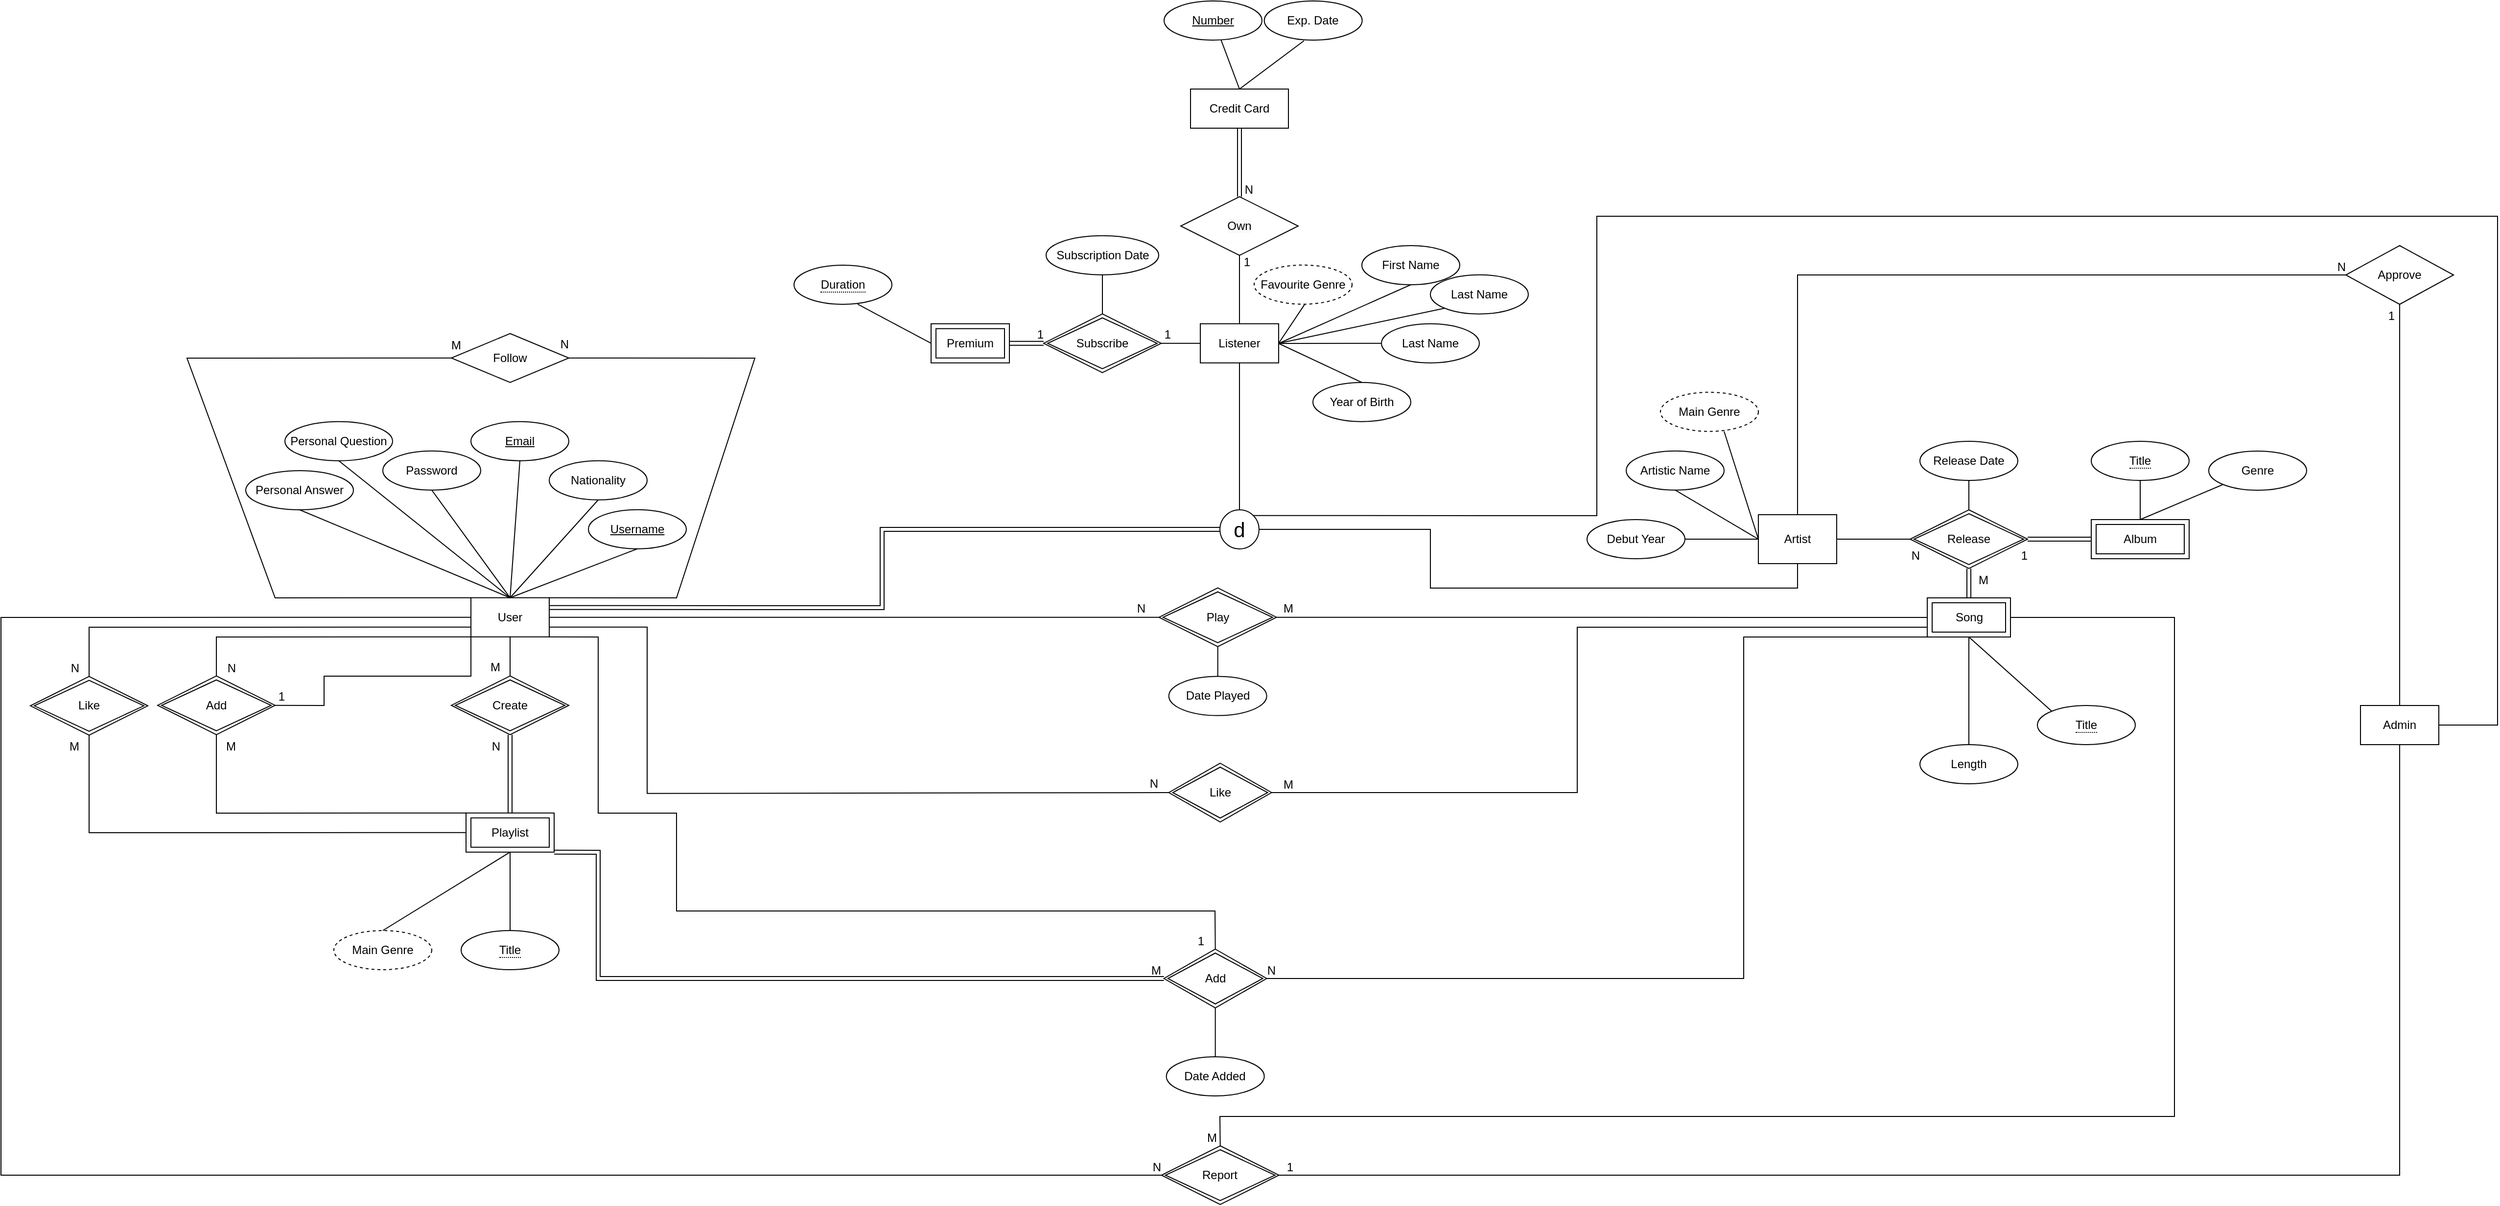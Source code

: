 <mxfile version="13.1.10" type="device"><diagram id="LkHL4_z2uf7m84WFiCol" name="Page-1"><mxGraphModel dx="3122" dy="1845" grid="1" gridSize="10" guides="1" tooltips="1" connect="1" arrows="1" fold="1" page="1" pageScale="1" pageWidth="850" pageHeight="1100" math="0" shadow="0"><root><mxCell id="0"/><mxCell id="1" parent="0"/><mxCell id="Dhpkr_VKIaWOPddgfKri-1" value="Artist" style="whiteSpace=wrap;html=1;align=center;" parent="1" vertex="1"><mxGeometry x="865" y="35" width="80" height="50" as="geometry"/></mxCell><mxCell id="Dhpkr_VKIaWOPddgfKri-4" value="User" style="whiteSpace=wrap;html=1;align=center;" parent="1" vertex="1"><mxGeometry x="-450" y="119.86" width="80" height="40" as="geometry"/></mxCell><mxCell id="Dhpkr_VKIaWOPddgfKri-8" value="Listener" style="whiteSpace=wrap;html=1;align=center;" parent="1" vertex="1"><mxGeometry x="295" y="-160.14" width="80" height="40" as="geometry"/></mxCell><mxCell id="Dhpkr_VKIaWOPddgfKri-17" value="" style="endArrow=none;html=1;rounded=0;entryX=1;entryY=0;entryDx=0;entryDy=0;exitX=1;exitY=0.5;exitDx=0;exitDy=0;" parent="1" source="Dhpkr_VKIaWOPddgfKri-28" target="Dhpkr_VKIaWOPddgfKri-4" edge="1"><mxGeometry relative="1" as="geometry"><mxPoint x="-90" y="-120.14" as="sourcePoint"/><mxPoint x="40" y="89.86" as="targetPoint"/><Array as="points"><mxPoint x="-160" y="-125"/><mxPoint x="-240" y="120"/></Array></mxGeometry></mxCell><mxCell id="Dhpkr_VKIaWOPddgfKri-28" value="Follow" style="shape=rhombus;perimeter=rhombusPerimeter;whiteSpace=wrap;html=1;align=center;" parent="1" vertex="1"><mxGeometry x="-470" y="-150.14" width="120" height="50" as="geometry"/></mxCell><mxCell id="Dhpkr_VKIaWOPddgfKri-30" value="" style="endArrow=none;html=1;rounded=0;entryX=0;entryY=0;entryDx=0;entryDy=0;exitX=0;exitY=0.5;exitDx=0;exitDy=0;" parent="1" source="Dhpkr_VKIaWOPddgfKri-28" target="Dhpkr_VKIaWOPddgfKri-4" edge="1"><mxGeometry relative="1" as="geometry"><mxPoint x="-400" y="-130.14" as="sourcePoint"/><mxPoint x="-110" y="199.86" as="targetPoint"/><Array as="points"><mxPoint x="-740" y="-125"/><mxPoint x="-650" y="120"/></Array></mxGeometry></mxCell><mxCell id="Dhpkr_VKIaWOPddgfKri-31" value="M" style="resizable=0;html=1;align=right;verticalAlign=bottom;" parent="Dhpkr_VKIaWOPddgfKri-30" connectable="0" vertex="1"><mxGeometry x="1" relative="1" as="geometry"><mxPoint x="-9.99" y="-249.86" as="offset"/></mxGeometry></mxCell><mxCell id="Dhpkr_VKIaWOPddgfKri-34" value="N" style="resizable=0;html=1;align=right;verticalAlign=bottom;" parent="1" connectable="0" vertex="1"><mxGeometry x="-340" y="-150.14" as="geometry"><mxPoint x="-10" y="20" as="offset"/></mxGeometry></mxCell><mxCell id="Dhpkr_VKIaWOPddgfKri-37" value="" style="endArrow=none;html=1;rounded=0;exitX=0.5;exitY=1;exitDx=0;exitDy=0;" parent="1" source="Dhpkr_VKIaWOPddgfKri-4" edge="1"><mxGeometry relative="1" as="geometry"><mxPoint x="-310" y="209.86" as="sourcePoint"/><mxPoint x="-410" y="199.86" as="targetPoint"/></mxGeometry></mxCell><mxCell id="Dhpkr_VKIaWOPddgfKri-38" value="M" style="resizable=0;html=1;align=right;verticalAlign=bottom;" parent="Dhpkr_VKIaWOPddgfKri-37" connectable="0" vertex="1"><mxGeometry x="1" relative="1" as="geometry"><mxPoint x="-10" as="offset"/></mxGeometry></mxCell><mxCell id="Dhpkr_VKIaWOPddgfKri-46" value="" style="endArrow=none;html=1;rounded=0;exitX=1;exitY=0.5;exitDx=0;exitDy=0;entryX=0;entryY=0.5;entryDx=0;entryDy=0;" parent="1" source="VE77u8f67lVY35NdnSD7-19" target="Dhpkr_VKIaWOPddgfKri-8" edge="1"><mxGeometry relative="1" as="geometry"><mxPoint x="255" y="-140.14" as="sourcePoint"/><mxPoint x="335" y="-260.14" as="targetPoint"/></mxGeometry></mxCell><mxCell id="Dhpkr_VKIaWOPddgfKri-47" value="1" style="resizable=0;html=1;align=right;verticalAlign=bottom;" parent="Dhpkr_VKIaWOPddgfKri-46" connectable="0" vertex="1"><mxGeometry x="1" relative="1" as="geometry"><mxPoint x="-30" as="offset"/></mxGeometry></mxCell><mxCell id="eTAXX9ihkqnR0IYxlFnS-7" value="Admin" style="whiteSpace=wrap;html=1;align=center;" parent="1" vertex="1"><mxGeometry x="1480" y="230" width="80" height="40" as="geometry"/></mxCell><mxCell id="eTAXX9ihkqnR0IYxlFnS-15" value="" style="endArrow=none;html=1;rounded=0;entryX=1;entryY=0.5;entryDx=0;entryDy=0;exitX=0;exitY=0.5;exitDx=0;exitDy=0;" parent="1" source="IHDR517WF6kIZPsvq5Zr-36" target="Dhpkr_VKIaWOPddgfKri-4" edge="1"><mxGeometry relative="1" as="geometry"><mxPoint x="252.83" y="139" as="sourcePoint"/><mxPoint x="270" y="209.86" as="targetPoint"/><Array as="points"><mxPoint x="-90" y="139.86"/></Array></mxGeometry></mxCell><mxCell id="eTAXX9ihkqnR0IYxlFnS-16" value="N" style="resizable=0;html=1;align=right;verticalAlign=bottom;" parent="eTAXX9ihkqnR0IYxlFnS-15" connectable="0" vertex="1"><mxGeometry x="1" relative="1" as="geometry"><mxPoint x="610.03" y="-0.86" as="offset"/></mxGeometry></mxCell><mxCell id="eTAXX9ihkqnR0IYxlFnS-36" value="Approve" style="shape=rhombus;perimeter=rhombusPerimeter;whiteSpace=wrap;html=1;align=center;" parent="1" vertex="1"><mxGeometry x="1465" y="-240" width="110" height="60" as="geometry"/></mxCell><mxCell id="eTAXX9ihkqnR0IYxlFnS-37" value="" style="endArrow=none;html=1;rounded=0;entryX=0.5;entryY=1;entryDx=0;entryDy=0;exitX=0.5;exitY=0;exitDx=0;exitDy=0;" parent="1" source="eTAXX9ihkqnR0IYxlFnS-7" edge="1"><mxGeometry relative="1" as="geometry"><mxPoint x="895" y="30" as="sourcePoint"/><mxPoint x="1520" y="-180" as="targetPoint"/></mxGeometry></mxCell><mxCell id="eTAXX9ihkqnR0IYxlFnS-38" value="1" style="resizable=0;html=1;align=right;verticalAlign=bottom;" parent="eTAXX9ihkqnR0IYxlFnS-37" connectable="0" vertex="1"><mxGeometry x="1" relative="1" as="geometry"><mxPoint x="-5" y="20" as="offset"/></mxGeometry></mxCell><mxCell id="eTAXX9ihkqnR0IYxlFnS-39" value="" style="endArrow=none;html=1;rounded=0;entryX=0;entryY=0.5;entryDx=0;entryDy=0;exitX=0.5;exitY=0;exitDx=0;exitDy=0;" parent="1" source="Dhpkr_VKIaWOPddgfKri-1" edge="1"><mxGeometry relative="1" as="geometry"><mxPoint x="1065" y="30" as="sourcePoint"/><mxPoint x="1465" y="-210" as="targetPoint"/><Array as="points"><mxPoint x="905" y="-210"/></Array></mxGeometry></mxCell><mxCell id="eTAXX9ihkqnR0IYxlFnS-40" value="N" style="resizable=0;html=1;align=right;verticalAlign=bottom;" parent="eTAXX9ihkqnR0IYxlFnS-39" connectable="0" vertex="1"><mxGeometry x="1" relative="1" as="geometry"/></mxCell><mxCell id="U2d1EWEQX_4iJ2a-6SAA-1" value="" style="endArrow=none;html=1;rounded=0;entryX=0;entryY=0.5;entryDx=0;entryDy=0;" parent="1" target="U2d1EWEQX_4iJ2a-6SAA-20" edge="1"><mxGeometry relative="1" as="geometry"><mxPoint x="-370" y="149.86" as="sourcePoint"/><mxPoint x="-50" y="319.86" as="targetPoint"/><Array as="points"><mxPoint x="-270" y="149.86"/><mxPoint x="-270" y="319.86"/></Array></mxGeometry></mxCell><mxCell id="U2d1EWEQX_4iJ2a-6SAA-2" value="N" style="resizable=0;html=1;align=right;verticalAlign=bottom;" parent="U2d1EWEQX_4iJ2a-6SAA-1" connectable="0" vertex="1"><mxGeometry x="1" relative="1" as="geometry"><mxPoint x="-10" as="offset"/></mxGeometry></mxCell><mxCell id="U2d1EWEQX_4iJ2a-6SAA-6" value="" style="endArrow=none;html=1;rounded=0;entryX=0.5;entryY=0;entryDx=0;entryDy=0;exitX=0;exitY=0.75;exitDx=0;exitDy=0;" parent="1" source="Dhpkr_VKIaWOPddgfKri-4" target="U2d1EWEQX_4iJ2a-6SAA-15" edge="1"><mxGeometry relative="1" as="geometry"><mxPoint x="-340" y="259.86" as="sourcePoint"/><mxPoint x="-570" y="199.86" as="targetPoint"/><Array as="points"><mxPoint x="-840" y="150"/></Array></mxGeometry></mxCell><mxCell id="U2d1EWEQX_4iJ2a-6SAA-7" value="N" style="resizable=0;html=1;align=right;verticalAlign=bottom;" parent="U2d1EWEQX_4iJ2a-6SAA-6" connectable="0" vertex="1"><mxGeometry x="1" relative="1" as="geometry"><mxPoint x="-10" as="offset"/></mxGeometry></mxCell><mxCell id="U2d1EWEQX_4iJ2a-6SAA-10" value="Playlist" style="shape=ext;margin=3;double=1;whiteSpace=wrap;html=1;align=center;" parent="1" vertex="1"><mxGeometry x="-455" y="339.86" width="90" height="40" as="geometry"/></mxCell><mxCell id="U2d1EWEQX_4iJ2a-6SAA-11" value="Album" style="shape=ext;margin=3;double=1;whiteSpace=wrap;html=1;align=center;" parent="1" vertex="1"><mxGeometry x="1205" y="40" width="100" height="40" as="geometry"/></mxCell><mxCell id="U2d1EWEQX_4iJ2a-6SAA-12" value="Add" style="shape=rhombus;double=1;perimeter=rhombusPerimeter;whiteSpace=wrap;html=1;align=center;" parent="1" vertex="1"><mxGeometry x="257.83" y="479" width="105" height="60" as="geometry"/></mxCell><mxCell id="U2d1EWEQX_4iJ2a-6SAA-14" value="Create" style="shape=rhombus;double=1;perimeter=rhombusPerimeter;whiteSpace=wrap;html=1;align=center;" parent="1" vertex="1"><mxGeometry x="-470" y="199.86" width="120" height="60" as="geometry"/></mxCell><mxCell id="U2d1EWEQX_4iJ2a-6SAA-15" value="Like" style="shape=rhombus;double=1;perimeter=rhombusPerimeter;whiteSpace=wrap;html=1;align=center;" parent="1" vertex="1"><mxGeometry x="-900" y="200.31" width="120" height="60" as="geometry"/></mxCell><mxCell id="U2d1EWEQX_4iJ2a-6SAA-16" value="Release" style="shape=rhombus;double=1;perimeter=rhombusPerimeter;whiteSpace=wrap;html=1;align=center;" parent="1" vertex="1"><mxGeometry x="1020" y="30" width="120" height="60" as="geometry"/></mxCell><mxCell id="U2d1EWEQX_4iJ2a-6SAA-17" value="Song" style="shape=ext;margin=3;double=1;whiteSpace=wrap;html=1;align=center;" parent="1" vertex="1"><mxGeometry x="1037.5" y="120" width="85" height="40" as="geometry"/></mxCell><mxCell id="U2d1EWEQX_4iJ2a-6SAA-20" value="Like" style="shape=rhombus;double=1;perimeter=rhombusPerimeter;whiteSpace=wrap;html=1;align=center;" parent="1" vertex="1"><mxGeometry x="262.83" y="289" width="105" height="60" as="geometry"/></mxCell><mxCell id="U2d1EWEQX_4iJ2a-6SAA-21" value="Genre" style="ellipse;whiteSpace=wrap;html=1;align=center;" parent="1" vertex="1"><mxGeometry x="1325" y="-30" width="100" height="40" as="geometry"/></mxCell><mxCell id="U2d1EWEQX_4iJ2a-6SAA-22" value="" style="endArrow=none;html=1;rounded=0;entryX=0;entryY=1;entryDx=0;entryDy=0;exitX=0.5;exitY=0;exitDx=0;exitDy=0;" parent="1" source="U2d1EWEQX_4iJ2a-6SAA-11" target="U2d1EWEQX_4iJ2a-6SAA-21" edge="1"><mxGeometry relative="1" as="geometry"><mxPoint x="995" y="-30" as="sourcePoint"/><mxPoint x="1155" y="-30" as="targetPoint"/></mxGeometry></mxCell><mxCell id="U2d1EWEQX_4iJ2a-6SAA-24" value="" style="endArrow=none;html=1;rounded=0;entryX=0.5;entryY=0;entryDx=0;entryDy=0;exitX=0.5;exitY=1;exitDx=0;exitDy=0;" parent="1" source="VE77u8f67lVY35NdnSD7-28" target="U2d1EWEQX_4iJ2a-6SAA-11" edge="1"><mxGeometry relative="1" as="geometry"><mxPoint x="1255" y="10" as="sourcePoint"/><mxPoint x="1155" y="-30" as="targetPoint"/></mxGeometry></mxCell><mxCell id="U2d1EWEQX_4iJ2a-6SAA-26" value="" style="endArrow=none;html=1;rounded=0;exitX=0.5;exitY=1;exitDx=0;exitDy=0;entryX=0.5;entryY=0;entryDx=0;entryDy=0;" parent="1" target="U2d1EWEQX_4iJ2a-6SAA-16" edge="1"><mxGeometry relative="1" as="geometry"><mxPoint x="1080" as="sourcePoint"/><mxPoint x="1125" y="20" as="targetPoint"/></mxGeometry></mxCell><mxCell id="U2d1EWEQX_4iJ2a-6SAA-28" value="Release Date" style="ellipse;whiteSpace=wrap;html=1;align=center;" parent="1" vertex="1"><mxGeometry x="1030" y="-40" width="100" height="40" as="geometry"/></mxCell><mxCell id="U2d1EWEQX_4iJ2a-6SAA-31" value="" style="endArrow=none;html=1;rounded=0;entryX=0;entryY=0;entryDx=0;entryDy=0;exitX=0.5;exitY=1;exitDx=0;exitDy=0;" parent="1" source="U2d1EWEQX_4iJ2a-6SAA-17" target="VE77u8f67lVY35NdnSD7-29" edge="1"><mxGeometry relative="1" as="geometry"><mxPoint x="825" y="120" as="sourcePoint"/><mxPoint x="1142.145" y="235.858" as="targetPoint"/></mxGeometry></mxCell><mxCell id="U2d1EWEQX_4iJ2a-6SAA-32" value="Length" style="ellipse;whiteSpace=wrap;html=1;align=center;" parent="1" vertex="1"><mxGeometry x="1030" y="270" width="100" height="40" as="geometry"/></mxCell><mxCell id="U2d1EWEQX_4iJ2a-6SAA-34" value="" style="endArrow=none;html=1;rounded=0;entryX=0.5;entryY=0;entryDx=0;entryDy=0;exitX=0.5;exitY=1;exitDx=0;exitDy=0;" parent="1" source="U2d1EWEQX_4iJ2a-6SAA-17" target="U2d1EWEQX_4iJ2a-6SAA-32" edge="1"><mxGeometry relative="1" as="geometry"><mxPoint x="825" y="120" as="sourcePoint"/><mxPoint x="985" y="120" as="targetPoint"/></mxGeometry></mxCell><mxCell id="U2d1EWEQX_4iJ2a-6SAA-40" value="" style="endArrow=none;html=1;rounded=0;entryX=0.5;entryY=0;entryDx=0;entryDy=0;exitX=0.5;exitY=1;exitDx=0;exitDy=0;" parent="1" source="U2d1EWEQX_4iJ2a-6SAA-10" target="VE77u8f67lVY35NdnSD7-30" edge="1"><mxGeometry relative="1" as="geometry"><mxPoint x="-190" y="389.86" as="sourcePoint"/><mxPoint x="-410" y="449.86" as="targetPoint"/></mxGeometry></mxCell><mxCell id="U2d1EWEQX_4iJ2a-6SAA-44" value="Date Added" style="ellipse;whiteSpace=wrap;html=1;align=center;" parent="1" vertex="1"><mxGeometry x="260.33" y="589" width="100" height="40" as="geometry"/></mxCell><mxCell id="U2d1EWEQX_4iJ2a-6SAA-45" value="" style="endArrow=none;html=1;rounded=0;entryX=0.5;entryY=0;entryDx=0;entryDy=0;exitX=0.5;exitY=1;exitDx=0;exitDy=0;" parent="1" source="U2d1EWEQX_4iJ2a-6SAA-12" target="U2d1EWEQX_4iJ2a-6SAA-44" edge="1"><mxGeometry relative="1" as="geometry"><mxPoint x="292.83" y="529" as="sourcePoint"/><mxPoint x="452.83" y="529" as="targetPoint"/></mxGeometry></mxCell><mxCell id="U2d1EWEQX_4iJ2a-6SAA-46" value="Date Played" style="ellipse;whiteSpace=wrap;html=1;align=center;" parent="1" vertex="1"><mxGeometry x="262.83" y="200.31" width="100" height="40" as="geometry"/></mxCell><mxCell id="U2d1EWEQX_4iJ2a-6SAA-48" value="" style="endArrow=none;html=1;rounded=0;entryX=0.5;entryY=1;entryDx=0;entryDy=0;exitX=0.5;exitY=0;exitDx=0;exitDy=0;" parent="1" source="U2d1EWEQX_4iJ2a-6SAA-46" target="IHDR517WF6kIZPsvq5Zr-36" edge="1"><mxGeometry relative="1" as="geometry"><mxPoint x="292.83" y="179" as="sourcePoint"/><mxPoint x="312.83" y="169" as="targetPoint"/></mxGeometry></mxCell><mxCell id="U2d1EWEQX_4iJ2a-6SAA-51" value="" style="endArrow=none;html=1;rounded=0;entryX=0.5;entryY=1;entryDx=0;entryDy=0;exitX=0;exitY=0.5;exitDx=0;exitDy=0;" parent="1" edge="1"><mxGeometry relative="1" as="geometry"><mxPoint x="20" y="-140.14" as="sourcePoint"/><mxPoint x="-55" y="-180.14" as="targetPoint"/></mxGeometry></mxCell><mxCell id="U2d1EWEQX_4iJ2a-6SAA-52" value="Subscription Date" style="ellipse;whiteSpace=wrap;html=1;align=center;" parent="1" vertex="1"><mxGeometry x="137.5" y="-250.14" width="115" height="40" as="geometry"/></mxCell><mxCell id="U2d1EWEQX_4iJ2a-6SAA-53" value="" style="endArrow=none;html=1;rounded=0;entryX=0.5;entryY=0;entryDx=0;entryDy=0;exitX=0.5;exitY=1;exitDx=0;exitDy=0;" parent="1" source="U2d1EWEQX_4iJ2a-6SAA-52" target="VE77u8f67lVY35NdnSD7-19" edge="1"><mxGeometry relative="1" as="geometry"><mxPoint x="100" y="-180.14" as="sourcePoint"/><mxPoint x="195" y="-170.14" as="targetPoint"/></mxGeometry></mxCell><mxCell id="U2d1EWEQX_4iJ2a-6SAA-56" value="Premium" style="shape=ext;margin=3;double=1;whiteSpace=wrap;html=1;align=center;" parent="1" vertex="1"><mxGeometry x="20" y="-160.14" width="80" height="40" as="geometry"/></mxCell><mxCell id="U2d1EWEQX_4iJ2a-6SAA-57" value="" style="shape=link;html=1;rounded=0;exitX=1;exitY=0.5;exitDx=0;exitDy=0;entryX=0;entryY=0.5;entryDx=0;entryDy=0;" parent="1" source="U2d1EWEQX_4iJ2a-6SAA-56" target="VE77u8f67lVY35NdnSD7-19" edge="1"><mxGeometry relative="1" as="geometry"><mxPoint x="100" y="-180.14" as="sourcePoint"/><mxPoint x="135" y="-140.14" as="targetPoint"/></mxGeometry></mxCell><mxCell id="U2d1EWEQX_4iJ2a-6SAA-58" value="1" style="resizable=0;html=1;align=right;verticalAlign=bottom;" parent="U2d1EWEQX_4iJ2a-6SAA-57" connectable="0" vertex="1"><mxGeometry x="1" relative="1" as="geometry"/></mxCell><mxCell id="U2d1EWEQX_4iJ2a-6SAA-68" value="&lt;u&gt;Username&lt;/u&gt;" style="ellipse;whiteSpace=wrap;html=1;align=center;" parent="1" vertex="1"><mxGeometry x="-330" y="29.86" width="100" height="40" as="geometry"/></mxCell><mxCell id="U2d1EWEQX_4iJ2a-6SAA-69" value="" style="endArrow=none;html=1;rounded=0;entryX=0.5;entryY=0;entryDx=0;entryDy=0;exitX=0.5;exitY=1;exitDx=0;exitDy=0;" parent="1" source="U2d1EWEQX_4iJ2a-6SAA-68" target="Dhpkr_VKIaWOPddgfKri-4" edge="1"><mxGeometry relative="1" as="geometry"><mxPoint x="-20" y="29.86" as="sourcePoint"/><mxPoint x="140" y="29.86" as="targetPoint"/></mxGeometry></mxCell><mxCell id="U2d1EWEQX_4iJ2a-6SAA-70" value="&lt;u&gt;Email&lt;/u&gt;" style="ellipse;whiteSpace=wrap;html=1;align=center;" parent="1" vertex="1"><mxGeometry x="-450" y="-60.14" width="100" height="40" as="geometry"/></mxCell><mxCell id="U2d1EWEQX_4iJ2a-6SAA-71" value="" style="endArrow=none;html=1;rounded=0;entryX=0.5;entryY=0;entryDx=0;entryDy=0;exitX=0.5;exitY=1;exitDx=0;exitDy=0;" parent="1" source="U2d1EWEQX_4iJ2a-6SAA-70" target="Dhpkr_VKIaWOPddgfKri-4" edge="1"><mxGeometry relative="1" as="geometry"><mxPoint x="-20" y="29.86" as="sourcePoint"/><mxPoint x="140" y="29.86" as="targetPoint"/></mxGeometry></mxCell><mxCell id="U2d1EWEQX_4iJ2a-6SAA-72" value="Password" style="ellipse;whiteSpace=wrap;html=1;align=center;" parent="1" vertex="1"><mxGeometry x="-540" y="-30.14" width="100" height="40" as="geometry"/></mxCell><mxCell id="U2d1EWEQX_4iJ2a-6SAA-73" value="" style="endArrow=none;html=1;rounded=0;entryX=0.5;entryY=0;entryDx=0;entryDy=0;exitX=0.5;exitY=1;exitDx=0;exitDy=0;" parent="1" source="U2d1EWEQX_4iJ2a-6SAA-72" target="Dhpkr_VKIaWOPddgfKri-4" edge="1"><mxGeometry relative="1" as="geometry"><mxPoint x="-20" y="29.86" as="sourcePoint"/><mxPoint x="140" y="29.86" as="targetPoint"/></mxGeometry></mxCell><mxCell id="U2d1EWEQX_4iJ2a-6SAA-74" value="First Name" style="ellipse;whiteSpace=wrap;html=1;align=center;" parent="1" vertex="1"><mxGeometry x="460" y="-240" width="100" height="40" as="geometry"/></mxCell><mxCell id="U2d1EWEQX_4iJ2a-6SAA-75" value="" style="endArrow=none;html=1;rounded=0;entryX=0.5;entryY=1;entryDx=0;entryDy=0;" parent="1" target="U2d1EWEQX_4iJ2a-6SAA-74" edge="1"><mxGeometry relative="1" as="geometry"><mxPoint x="375" y="-140" as="sourcePoint"/><mxPoint x="260" y="-210.14" as="targetPoint"/></mxGeometry></mxCell><mxCell id="U2d1EWEQX_4iJ2a-6SAA-76" value="Last Name" style="ellipse;whiteSpace=wrap;html=1;align=center;" parent="1" vertex="1"><mxGeometry x="480" y="-160.14" width="100" height="40" as="geometry"/></mxCell><mxCell id="SAbpBFafZHpVuG316GQf-1" value="Last Name" style="ellipse;whiteSpace=wrap;html=1;align=center;" parent="1" vertex="1"><mxGeometry x="530" y="-210.14" width="100" height="40" as="geometry"/></mxCell><mxCell id="U2d1EWEQX_4iJ2a-6SAA-80" value="Year of Birth" style="ellipse;whiteSpace=wrap;html=1;align=center;" parent="1" vertex="1"><mxGeometry x="410" y="-100.14" width="100" height="40" as="geometry"/></mxCell><mxCell id="U2d1EWEQX_4iJ2a-6SAA-81" value="" style="endArrow=none;html=1;rounded=0;entryX=0.5;entryY=0;entryDx=0;entryDy=0;" parent="1" target="U2d1EWEQX_4iJ2a-6SAA-80" edge="1"><mxGeometry relative="1" as="geometry"><mxPoint x="375" y="-140" as="sourcePoint"/><mxPoint x="260" y="-210.14" as="targetPoint"/></mxGeometry></mxCell><mxCell id="U2d1EWEQX_4iJ2a-6SAA-84" value="Nationality" style="ellipse;whiteSpace=wrap;html=1;align=center;" parent="1" vertex="1"><mxGeometry x="-370" y="-20.14" width="100" height="40" as="geometry"/></mxCell><mxCell id="U2d1EWEQX_4iJ2a-6SAA-85" value="" style="endArrow=none;html=1;rounded=0;entryX=0.5;entryY=0;entryDx=0;entryDy=0;exitX=0.5;exitY=1;exitDx=0;exitDy=0;" parent="1" source="U2d1EWEQX_4iJ2a-6SAA-84" target="Dhpkr_VKIaWOPddgfKri-4" edge="1"><mxGeometry relative="1" as="geometry"><mxPoint x="-320" y="-30.14" as="sourcePoint"/><mxPoint x="-160" y="-30.14" as="targetPoint"/></mxGeometry></mxCell><mxCell id="U2d1EWEQX_4iJ2a-6SAA-88" value="Artistic Name" style="ellipse;whiteSpace=wrap;html=1;align=center;" parent="1" vertex="1"><mxGeometry x="730" y="-30.14" width="100" height="40" as="geometry"/></mxCell><mxCell id="U2d1EWEQX_4iJ2a-6SAA-89" value="" style="endArrow=none;html=1;rounded=0;exitX=0.5;exitY=1;exitDx=0;exitDy=0;" parent="1" source="U2d1EWEQX_4iJ2a-6SAA-88" edge="1"><mxGeometry relative="1" as="geometry"><mxPoint x="775" y="-110" as="sourcePoint"/><mxPoint x="865" y="60" as="targetPoint"/></mxGeometry></mxCell><mxCell id="U2d1EWEQX_4iJ2a-6SAA-91" value="" style="endArrow=none;html=1;rounded=0;entryX=0;entryY=0.5;entryDx=0;entryDy=0;exitX=1;exitY=0.5;exitDx=0;exitDy=0;" parent="1" target="Dhpkr_VKIaWOPddgfKri-1" edge="1"><mxGeometry relative="1" as="geometry"><mxPoint x="790" y="60" as="sourcePoint"/><mxPoint x="935" y="-110" as="targetPoint"/></mxGeometry></mxCell><mxCell id="SAbpBFafZHpVuG316GQf-3" value="" style="endArrow=none;html=1;rounded=0;entryX=0;entryY=0.5;entryDx=0;entryDy=0;" parent="1" target="U2d1EWEQX_4iJ2a-6SAA-76" edge="1"><mxGeometry relative="1" as="geometry"><mxPoint x="375" y="-140" as="sourcePoint"/><mxPoint x="550" y="50" as="targetPoint"/></mxGeometry></mxCell><mxCell id="SAbpBFafZHpVuG316GQf-4" value="" style="endArrow=none;html=1;rounded=0;exitX=1;exitY=0.5;exitDx=0;exitDy=0;entryX=0;entryY=1;entryDx=0;entryDy=0;" parent="1" source="Dhpkr_VKIaWOPddgfKri-8" target="SAbpBFafZHpVuG316GQf-1" edge="1"><mxGeometry relative="1" as="geometry"><mxPoint x="480" y="200" as="sourcePoint"/><mxPoint x="640" y="200" as="targetPoint"/></mxGeometry></mxCell><mxCell id="IHDR517WF6kIZPsvq5Zr-4" value="Add" style="shape=rhombus;double=1;perimeter=rhombusPerimeter;whiteSpace=wrap;html=1;align=center;" parent="1" vertex="1"><mxGeometry x="-770" y="199.86" width="120" height="60" as="geometry"/></mxCell><mxCell id="IHDR517WF6kIZPsvq5Zr-9" value="" style="endArrow=none;html=1;rounded=0;entryX=0.5;entryY=0;entryDx=0;entryDy=0;exitX=0;exitY=1;exitDx=0;exitDy=0;" parent="1" source="Dhpkr_VKIaWOPddgfKri-4" target="IHDR517WF6kIZPsvq5Zr-4" edge="1"><mxGeometry relative="1" as="geometry"><mxPoint x="-690" y="140" as="sourcePoint"/><mxPoint x="-530" y="140" as="targetPoint"/><Array as="points"><mxPoint x="-710" y="160"/></Array></mxGeometry></mxCell><mxCell id="IHDR517WF6kIZPsvq5Zr-10" value="N" style="resizable=0;html=1;align=right;verticalAlign=bottom;" parent="IHDR517WF6kIZPsvq5Zr-9" connectable="0" vertex="1"><mxGeometry x="1" relative="1" as="geometry"><mxPoint x="20" y="0.31" as="offset"/></mxGeometry></mxCell><mxCell id="IHDR517WF6kIZPsvq5Zr-11" value="" style="endArrow=none;html=1;rounded=0;entryX=0.5;entryY=1;entryDx=0;entryDy=0;exitX=0;exitY=0;exitDx=0;exitDy=0;" parent="1" source="U2d1EWEQX_4iJ2a-6SAA-10" target="IHDR517WF6kIZPsvq5Zr-4" edge="1"><mxGeometry relative="1" as="geometry"><mxPoint x="-560" y="310" as="sourcePoint"/><mxPoint x="-530" y="250" as="targetPoint"/><Array as="points"><mxPoint x="-710" y="340"/></Array></mxGeometry></mxCell><mxCell id="IHDR517WF6kIZPsvq5Zr-12" value="M" style="resizable=0;html=1;align=right;verticalAlign=bottom;" parent="IHDR517WF6kIZPsvq5Zr-11" connectable="0" vertex="1"><mxGeometry x="1" relative="1" as="geometry"><mxPoint x="20" y="20.59" as="offset"/></mxGeometry></mxCell><mxCell id="IHDR517WF6kIZPsvq5Zr-13" value="Report" style="shape=rhombus;double=1;perimeter=rhombusPerimeter;whiteSpace=wrap;html=1;align=center;" parent="1" vertex="1"><mxGeometry x="255.33" y="680" width="120" height="60" as="geometry"/></mxCell><mxCell id="IHDR517WF6kIZPsvq5Zr-14" value="" style="endArrow=none;html=1;rounded=0;entryX=0;entryY=0.5;entryDx=0;entryDy=0;exitX=0;exitY=0.5;exitDx=0;exitDy=0;" parent="1" source="Dhpkr_VKIaWOPddgfKri-4" target="IHDR517WF6kIZPsvq5Zr-13" edge="1"><mxGeometry relative="1" as="geometry"><mxPoint x="-770" y="170" as="sourcePoint"/><mxPoint x="100" y="850" as="targetPoint"/><Array as="points"><mxPoint x="-930" y="140"/><mxPoint x="-930" y="710"/></Array></mxGeometry></mxCell><mxCell id="IHDR517WF6kIZPsvq5Zr-15" value="N" style="resizable=0;html=1;align=right;verticalAlign=bottom;" parent="IHDR517WF6kIZPsvq5Zr-14" connectable="0" vertex="1"><mxGeometry x="1" relative="1" as="geometry"/></mxCell><mxCell id="IHDR517WF6kIZPsvq5Zr-16" value="" style="endArrow=none;html=1;rounded=0;entryX=0.5;entryY=0;entryDx=0;entryDy=0;exitX=1;exitY=0.5;exitDx=0;exitDy=0;" parent="1" source="U2d1EWEQX_4iJ2a-6SAA-17" target="IHDR517WF6kIZPsvq5Zr-13" edge="1"><mxGeometry relative="1" as="geometry"><mxPoint x="1120" y="700" as="sourcePoint"/><mxPoint x="730" y="510" as="targetPoint"/><Array as="points"><mxPoint x="1290" y="140"/><mxPoint x="1290" y="650"/><mxPoint x="315" y="650"/></Array></mxGeometry></mxCell><mxCell id="IHDR517WF6kIZPsvq5Zr-17" value="M" style="resizable=0;html=1;align=right;verticalAlign=bottom;" parent="IHDR517WF6kIZPsvq5Zr-16" connectable="0" vertex="1"><mxGeometry x="1" relative="1" as="geometry"><mxPoint x="-2.5" y="0.22" as="offset"/></mxGeometry></mxCell><mxCell id="IHDR517WF6kIZPsvq5Zr-18" value="" style="endArrow=none;html=1;rounded=0;entryX=1;entryY=0.5;entryDx=0;entryDy=0;exitX=0.5;exitY=1;exitDx=0;exitDy=0;" parent="1" source="eTAXX9ihkqnR0IYxlFnS-7" target="IHDR517WF6kIZPsvq5Zr-13" edge="1"><mxGeometry relative="1" as="geometry"><mxPoint x="960" y="590" as="sourcePoint"/><mxPoint x="1100" y="600" as="targetPoint"/><Array as="points"><mxPoint x="1520" y="710"/></Array></mxGeometry></mxCell><mxCell id="IHDR517WF6kIZPsvq5Zr-19" value="1" style="resizable=0;html=1;align=right;verticalAlign=bottom;" parent="IHDR517WF6kIZPsvq5Zr-18" connectable="0" vertex="1"><mxGeometry x="1" relative="1" as="geometry"><mxPoint x="14.83" as="offset"/></mxGeometry></mxCell><mxCell id="IHDR517WF6kIZPsvq5Zr-22" value="&lt;font style=&quot;font-size: 21px&quot;&gt;d&lt;/font&gt;" style="ellipse;whiteSpace=wrap;html=1;align=center;" parent="1" vertex="1"><mxGeometry x="315.0" y="30" width="40" height="40" as="geometry"/></mxCell><mxCell id="IHDR517WF6kIZPsvq5Zr-28" value="" style="endArrow=none;html=1;rounded=0;exitX=1;exitY=0.5;exitDx=0;exitDy=0;entryX=0.5;entryY=1;entryDx=0;entryDy=0;" parent="1" source="IHDR517WF6kIZPsvq5Zr-22" target="Dhpkr_VKIaWOPddgfKri-1" edge="1"><mxGeometry relative="1" as="geometry"><mxPoint x="150" y="160" as="sourcePoint"/><mxPoint x="540" y="80" as="targetPoint"/><Array as="points"><mxPoint x="530" y="50"/><mxPoint x="530" y="110"/><mxPoint x="905" y="110"/></Array></mxGeometry></mxCell><mxCell id="IHDR517WF6kIZPsvq5Zr-32" value="" style="shape=link;html=1;rounded=0;exitX=1;exitY=0.25;exitDx=0;exitDy=0;entryX=0;entryY=0.5;entryDx=0;entryDy=0;" parent="1" source="Dhpkr_VKIaWOPddgfKri-4" target="IHDR517WF6kIZPsvq5Zr-22" edge="1"><mxGeometry relative="1" as="geometry"><mxPoint x="-190" y="160" as="sourcePoint"/><mxPoint x="-30" y="160" as="targetPoint"/><Array as="points"><mxPoint x="-30" y="130"/><mxPoint x="-30" y="50"/></Array></mxGeometry></mxCell><mxCell id="IHDR517WF6kIZPsvq5Zr-34" value="" style="endArrow=none;html=1;rounded=0;entryX=0.5;entryY=0;entryDx=0;entryDy=0;exitX=0.5;exitY=1;exitDx=0;exitDy=0;" parent="1" source="Dhpkr_VKIaWOPddgfKri-8" target="IHDR517WF6kIZPsvq5Zr-22" edge="1"><mxGeometry relative="1" as="geometry"><mxPoint x="300" y="-200" as="sourcePoint"/><mxPoint x="460" y="-200" as="targetPoint"/></mxGeometry></mxCell><mxCell id="IHDR517WF6kIZPsvq5Zr-36" value="Play" style="shape=rhombus;double=1;perimeter=rhombusPerimeter;whiteSpace=wrap;html=1;align=center;" parent="1" vertex="1"><mxGeometry x="252.83" y="109.86" width="120" height="60" as="geometry"/></mxCell><mxCell id="VE77u8f67lVY35NdnSD7-9" value="" style="shape=link;html=1;rounded=0;entryX=0.5;entryY=1;entryDx=0;entryDy=0;exitX=0.5;exitY=0;exitDx=0;exitDy=0;" parent="1" source="U2d1EWEQX_4iJ2a-6SAA-10" target="U2d1EWEQX_4iJ2a-6SAA-14" edge="1"><mxGeometry relative="1" as="geometry"><mxPoint x="-400" y="290" as="sourcePoint"/><mxPoint x="-240" y="290" as="targetPoint"/></mxGeometry></mxCell><mxCell id="VE77u8f67lVY35NdnSD7-10" value="N" style="resizable=0;html=1;align=right;verticalAlign=bottom;" parent="VE77u8f67lVY35NdnSD7-9" connectable="0" vertex="1"><mxGeometry x="1" relative="1" as="geometry"><mxPoint x="-10" y="20.14" as="offset"/></mxGeometry></mxCell><mxCell id="VE77u8f67lVY35NdnSD7-19" value="Subscribe" style="shape=rhombus;double=1;perimeter=rhombusPerimeter;whiteSpace=wrap;html=1;align=center;" parent="1" vertex="1"><mxGeometry x="135.0" y="-170.14" width="120" height="60" as="geometry"/></mxCell><mxCell id="VE77u8f67lVY35NdnSD7-22" value="" style="shape=link;html=1;rounded=0;entryX=0.5;entryY=1;entryDx=0;entryDy=0;exitX=0.5;exitY=0;exitDx=0;exitDy=0;" parent="1" source="U2d1EWEQX_4iJ2a-6SAA-17" target="U2d1EWEQX_4iJ2a-6SAA-16" edge="1"><mxGeometry relative="1" as="geometry"><mxPoint x="1080" y="60" as="sourcePoint"/><mxPoint x="1240" y="60" as="targetPoint"/></mxGeometry></mxCell><mxCell id="VE77u8f67lVY35NdnSD7-23" value="M" style="resizable=0;html=1;align=right;verticalAlign=bottom;" parent="VE77u8f67lVY35NdnSD7-22" connectable="0" vertex="1"><mxGeometry x="1" relative="1" as="geometry"><mxPoint x="20" y="20.2" as="offset"/></mxGeometry></mxCell><mxCell id="VE77u8f67lVY35NdnSD7-26" value="Debut Year" style="ellipse;whiteSpace=wrap;html=1;align=center;" parent="1" vertex="1"><mxGeometry x="690" y="40" width="100" height="40" as="geometry"/></mxCell><mxCell id="VE77u8f67lVY35NdnSD7-28" value="&lt;span style=&quot;border-bottom: 1px dotted&quot;&gt;Title&lt;/span&gt;" style="ellipse;whiteSpace=wrap;html=1;align=center;" parent="1" vertex="1"><mxGeometry x="1205" y="-40" width="100" height="40" as="geometry"/></mxCell><mxCell id="VE77u8f67lVY35NdnSD7-29" value="&lt;span style=&quot;border-bottom: 1px dotted&quot;&gt;Title&lt;/span&gt;" style="ellipse;whiteSpace=wrap;html=1;align=center;" parent="1" vertex="1"><mxGeometry x="1150" y="230" width="100" height="40" as="geometry"/></mxCell><mxCell id="VE77u8f67lVY35NdnSD7-30" value="&lt;span style=&quot;border-bottom: 1px dotted&quot;&gt;Title&lt;/span&gt;" style="ellipse;whiteSpace=wrap;html=1;align=center;" parent="1" vertex="1"><mxGeometry x="-460" y="460" width="100" height="40" as="geometry"/></mxCell><mxCell id="VE77u8f67lVY35NdnSD7-31" value="" style="endArrow=none;html=1;rounded=0;exitX=1;exitY=0;exitDx=0;exitDy=0;entryX=1;entryY=0.5;entryDx=0;entryDy=0;" parent="1" source="IHDR517WF6kIZPsvq5Zr-22" target="eTAXX9ihkqnR0IYxlFnS-7" edge="1"><mxGeometry relative="1" as="geometry"><mxPoint x="680" y="60" as="sourcePoint"/><mxPoint x="600" y="36" as="targetPoint"/><Array as="points"><mxPoint x="700" y="36"/><mxPoint x="700" y="-270"/><mxPoint x="1620" y="-270"/><mxPoint x="1620" y="250"/></Array></mxGeometry></mxCell><mxCell id="D-_12yp77MEjFEQ9Bk5J-2" value="Personal Question" style="ellipse;whiteSpace=wrap;html=1;align=center;" parent="1" vertex="1"><mxGeometry x="-640" y="-60.14" width="110" height="40" as="geometry"/></mxCell><mxCell id="D-_12yp77MEjFEQ9Bk5J-3" value="" style="endArrow=none;html=1;rounded=0;entryX=0.5;entryY=0;entryDx=0;entryDy=0;exitX=0.5;exitY=1;exitDx=0;exitDy=0;" parent="1" source="D-_12yp77MEjFEQ9Bk5J-2" target="Dhpkr_VKIaWOPddgfKri-4" edge="1"><mxGeometry relative="1" as="geometry"><mxPoint x="-460" y="-40" as="sourcePoint"/><mxPoint x="-300" y="-40" as="targetPoint"/></mxGeometry></mxCell><mxCell id="D-_12yp77MEjFEQ9Bk5J-4" value="Personal Answer" style="ellipse;whiteSpace=wrap;html=1;align=center;" parent="1" vertex="1"><mxGeometry x="-680" y="-10" width="110" height="40" as="geometry"/></mxCell><mxCell id="D-_12yp77MEjFEQ9Bk5J-5" value="" style="endArrow=none;html=1;rounded=0;entryX=0.5;entryY=0;entryDx=0;entryDy=0;exitX=0.5;exitY=1;exitDx=0;exitDy=0;" parent="1" source="D-_12yp77MEjFEQ9Bk5J-4" target="Dhpkr_VKIaWOPddgfKri-4" edge="1"><mxGeometry relative="1" as="geometry"><mxPoint x="-460" y="-40" as="sourcePoint"/><mxPoint x="-300" y="-40" as="targetPoint"/></mxGeometry></mxCell><mxCell id="D-_12yp77MEjFEQ9Bk5J-6" value="&lt;span style=&quot;border-bottom: 1px dotted&quot;&gt;Duration&lt;/span&gt;" style="ellipse;whiteSpace=wrap;html=1;align=center;" parent="1" vertex="1"><mxGeometry x="-120" y="-220" width="100" height="40" as="geometry"/></mxCell><mxCell id="MGNJRG2Eg1W5TwYEs7Z5-1" value="" style="endArrow=none;html=1;rounded=0;entryX=1;entryY=0.5;entryDx=0;entryDy=0;exitX=0;exitY=1;exitDx=0;exitDy=0;" parent="1" source="Dhpkr_VKIaWOPddgfKri-4" target="IHDR517WF6kIZPsvq5Zr-4" edge="1"><mxGeometry relative="1" as="geometry"><mxPoint x="-530" y="280" as="sourcePoint"/><mxPoint x="-370" y="280" as="targetPoint"/><Array as="points"><mxPoint x="-450" y="200"/><mxPoint x="-600" y="200"/><mxPoint x="-600" y="230"/></Array></mxGeometry></mxCell><mxCell id="MGNJRG2Eg1W5TwYEs7Z5-2" value="1" style="resizable=0;html=1;align=right;verticalAlign=bottom;" parent="MGNJRG2Eg1W5TwYEs7Z5-1" connectable="0" vertex="1"><mxGeometry x="1" relative="1" as="geometry"><mxPoint x="9.86" as="offset"/></mxGeometry></mxCell><mxCell id="MGNJRG2Eg1W5TwYEs7Z5-3" value="" style="endArrow=none;html=1;rounded=0;entryX=0.5;entryY=1;entryDx=0;entryDy=0;exitX=0;exitY=0.5;exitDx=0;exitDy=0;" parent="1" source="U2d1EWEQX_4iJ2a-6SAA-10" target="U2d1EWEQX_4iJ2a-6SAA-15" edge="1"><mxGeometry relative="1" as="geometry"><mxPoint x="-530" y="280" as="sourcePoint"/><mxPoint x="-370" y="280" as="targetPoint"/><Array as="points"><mxPoint x="-840" y="360"/></Array></mxGeometry></mxCell><mxCell id="MGNJRG2Eg1W5TwYEs7Z5-4" value="M" style="resizable=0;html=1;align=right;verticalAlign=bottom;" parent="MGNJRG2Eg1W5TwYEs7Z5-3" connectable="0" vertex="1"><mxGeometry x="1" relative="1" as="geometry"><mxPoint x="-10" y="20" as="offset"/></mxGeometry></mxCell><mxCell id="MGNJRG2Eg1W5TwYEs7Z5-5" value="" style="endArrow=none;html=1;rounded=0;entryX=1;entryY=0.5;entryDx=0;entryDy=0;exitX=0;exitY=0.5;exitDx=0;exitDy=0;" parent="1" source="U2d1EWEQX_4iJ2a-6SAA-17" target="IHDR517WF6kIZPsvq5Zr-36" edge="1"><mxGeometry relative="1" as="geometry"><mxPoint x="580" y="220" as="sourcePoint"/><mxPoint x="740" y="220" as="targetPoint"/></mxGeometry></mxCell><mxCell id="MGNJRG2Eg1W5TwYEs7Z5-6" value="M" style="resizable=0;html=1;align=right;verticalAlign=bottom;" parent="MGNJRG2Eg1W5TwYEs7Z5-5" connectable="0" vertex="1"><mxGeometry x="1" relative="1" as="geometry"><mxPoint x="17.21" as="offset"/></mxGeometry></mxCell><mxCell id="MGNJRG2Eg1W5TwYEs7Z5-9" value="" style="endArrow=none;html=1;rounded=0;entryX=1;entryY=0.5;entryDx=0;entryDy=0;exitX=0;exitY=0.75;exitDx=0;exitDy=0;" parent="1" source="U2d1EWEQX_4iJ2a-6SAA-17" target="U2d1EWEQX_4iJ2a-6SAA-20" edge="1"><mxGeometry relative="1" as="geometry"><mxPoint x="620" y="220" as="sourcePoint"/><mxPoint x="780" y="220" as="targetPoint"/><Array as="points"><mxPoint x="680" y="150"/><mxPoint x="680" y="319"/></Array></mxGeometry></mxCell><mxCell id="MGNJRG2Eg1W5TwYEs7Z5-10" value="M" style="resizable=0;html=1;align=right;verticalAlign=bottom;" parent="MGNJRG2Eg1W5TwYEs7Z5-9" connectable="0" vertex="1"><mxGeometry x="1" relative="1" as="geometry"><mxPoint x="22.32" as="offset"/></mxGeometry></mxCell><mxCell id="MGNJRG2Eg1W5TwYEs7Z5-15" value="" style="shape=link;html=1;rounded=0;entryX=0;entryY=0.5;entryDx=0;entryDy=0;exitX=1;exitY=1;exitDx=0;exitDy=0;" parent="1" source="U2d1EWEQX_4iJ2a-6SAA-10" target="U2d1EWEQX_4iJ2a-6SAA-12" edge="1"><mxGeometry relative="1" as="geometry"><mxPoint x="100" y="460" as="sourcePoint"/><mxPoint x="260" y="460" as="targetPoint"/><Array as="points"><mxPoint x="-320" y="380"/><mxPoint x="-320" y="509"/></Array></mxGeometry></mxCell><mxCell id="MGNJRG2Eg1W5TwYEs7Z5-16" value="M" style="resizable=0;html=1;align=right;verticalAlign=bottom;" parent="MGNJRG2Eg1W5TwYEs7Z5-15" connectable="0" vertex="1"><mxGeometry x="1" relative="1" as="geometry"><mxPoint x="-2.76" as="offset"/></mxGeometry></mxCell><mxCell id="MGNJRG2Eg1W5TwYEs7Z5-19" value="" style="endArrow=none;html=1;rounded=0;entryX=1;entryY=0.5;entryDx=0;entryDy=0;exitX=0;exitY=1;exitDx=0;exitDy=0;" parent="1" source="U2d1EWEQX_4iJ2a-6SAA-17" target="U2d1EWEQX_4iJ2a-6SAA-12" edge="1"><mxGeometry relative="1" as="geometry"><mxPoint x="580" y="340" as="sourcePoint"/><mxPoint x="740" y="340" as="targetPoint"/><Array as="points"><mxPoint x="850" y="160"/><mxPoint x="850" y="509"/></Array></mxGeometry></mxCell><mxCell id="MGNJRG2Eg1W5TwYEs7Z5-20" value="N" style="resizable=0;html=1;align=right;verticalAlign=bottom;" parent="MGNJRG2Eg1W5TwYEs7Z5-19" connectable="0" vertex="1"><mxGeometry x="1" relative="1" as="geometry"><mxPoint x="9.86" as="offset"/></mxGeometry></mxCell><mxCell id="gcJMY-UfRd-GD_jGvrFQ-1" value="" style="shape=link;html=1;rounded=0;entryX=1;entryY=0.5;entryDx=0;entryDy=0;exitX=0;exitY=0.5;exitDx=0;exitDy=0;" parent="1" source="U2d1EWEQX_4iJ2a-6SAA-11" target="U2d1EWEQX_4iJ2a-6SAA-16" edge="1"><mxGeometry relative="1" as="geometry"><mxPoint x="1110" y="120" as="sourcePoint"/><mxPoint x="1270" y="120" as="targetPoint"/></mxGeometry></mxCell><mxCell id="gcJMY-UfRd-GD_jGvrFQ-2" value="1" style="resizable=0;html=1;align=right;verticalAlign=bottom;" parent="gcJMY-UfRd-GD_jGvrFQ-1" connectable="0" vertex="1"><mxGeometry x="1" relative="1" as="geometry"><mxPoint y="25" as="offset"/></mxGeometry></mxCell><mxCell id="gcJMY-UfRd-GD_jGvrFQ-3" value="" style="endArrow=none;html=1;rounded=0;entryX=0;entryY=0.5;entryDx=0;entryDy=0;exitX=1;exitY=0.5;exitDx=0;exitDy=0;" parent="1" source="Dhpkr_VKIaWOPddgfKri-1" target="U2d1EWEQX_4iJ2a-6SAA-16" edge="1"><mxGeometry relative="1" as="geometry"><mxPoint x="1110" y="120" as="sourcePoint"/><mxPoint x="1270" y="120" as="targetPoint"/></mxGeometry></mxCell><mxCell id="gcJMY-UfRd-GD_jGvrFQ-4" value="N" style="resizable=0;html=1;align=right;verticalAlign=bottom;" parent="gcJMY-UfRd-GD_jGvrFQ-3" connectable="0" vertex="1"><mxGeometry x="1" relative="1" as="geometry"><mxPoint x="10" y="25" as="offset"/></mxGeometry></mxCell><mxCell id="gcJMY-UfRd-GD_jGvrFQ-5" value="" style="endArrow=none;html=1;rounded=0;exitX=1;exitY=1;exitDx=0;exitDy=0;entryX=0.5;entryY=0;entryDx=0;entryDy=0;" parent="1" source="Dhpkr_VKIaWOPddgfKri-4" target="U2d1EWEQX_4iJ2a-6SAA-12" edge="1"><mxGeometry relative="1" as="geometry"><mxPoint x="-80" y="340" as="sourcePoint"/><mxPoint x="80" y="340" as="targetPoint"/><Array as="points"><mxPoint x="-320" y="160"/><mxPoint x="-320" y="340"/><mxPoint x="-240" y="340"/><mxPoint x="-240" y="440"/><mxPoint x="310" y="440"/></Array></mxGeometry></mxCell><mxCell id="gcJMY-UfRd-GD_jGvrFQ-6" value="1" style="resizable=0;html=1;align=right;verticalAlign=bottom;" parent="gcJMY-UfRd-GD_jGvrFQ-5" connectable="0" vertex="1"><mxGeometry x="1" relative="1" as="geometry"><mxPoint x="-10.33" y="1" as="offset"/></mxGeometry></mxCell><mxCell id="dmeFvOujeMonNWPVI05p-3" value="Main Genre" style="ellipse;whiteSpace=wrap;html=1;align=center;dashed=1;" parent="1" vertex="1"><mxGeometry x="-590" y="460" width="100" height="40" as="geometry"/></mxCell><mxCell id="dmeFvOujeMonNWPVI05p-4" value="" style="endArrow=none;html=1;rounded=0;exitX=0.5;exitY=0;exitDx=0;exitDy=0;entryX=0.5;entryY=1;entryDx=0;entryDy=0;" parent="1" source="dmeFvOujeMonNWPVI05p-3" target="U2d1EWEQX_4iJ2a-6SAA-10" edge="1"><mxGeometry relative="1" as="geometry"><mxPoint x="-600" y="540" as="sourcePoint"/><mxPoint x="-440" y="540" as="targetPoint"/></mxGeometry></mxCell><mxCell id="dmeFvOujeMonNWPVI05p-7" value="" style="endArrow=none;html=1;rounded=0;exitX=1;exitY=0.5;exitDx=0;exitDy=0;entryX=0.345;entryY=0.977;entryDx=0;entryDy=0;entryPerimeter=0;" parent="1" source="Dhpkr_VKIaWOPddgfKri-8" edge="1"><mxGeometry relative="1" as="geometry"><mxPoint x="920" y="120" as="sourcePoint"/><mxPoint x="402.33" y="-181.06" as="targetPoint"/></mxGeometry></mxCell><mxCell id="dmeFvOujeMonNWPVI05p-8" value="" style="endArrow=none;html=1;rounded=0;entryX=0.5;entryY=1;entryDx=0;entryDy=0;exitX=0;exitY=0.5;exitDx=0;exitDy=0;" parent="1" source="Dhpkr_VKIaWOPddgfKri-1" edge="1"><mxGeometry relative="1" as="geometry"><mxPoint x="860" y="60" as="sourcePoint"/><mxPoint x="830" y="-50.14" as="targetPoint"/></mxGeometry></mxCell><mxCell id="dmeFvOujeMonNWPVI05p-9" value="Main Genre" style="ellipse;whiteSpace=wrap;html=1;align=center;dashed=1;" parent="1" vertex="1"><mxGeometry x="765" y="-90.14" width="100" height="40" as="geometry"/></mxCell><mxCell id="dmeFvOujeMonNWPVI05p-10" value="Favourite Genre" style="ellipse;whiteSpace=wrap;html=1;align=center;dashed=1;" parent="1" vertex="1"><mxGeometry x="350" y="-220.14" width="100" height="40" as="geometry"/></mxCell><mxCell id="dmeFvOujeMonNWPVI05p-12" value="" style="endArrow=none;html=1;rounded=0;entryX=0.5;entryY=0;entryDx=0;entryDy=0;exitX=0.5;exitY=1;exitDx=0;exitDy=0;" parent="1" target="Dhpkr_VKIaWOPddgfKri-8" edge="1"><mxGeometry relative="1" as="geometry"><mxPoint x="335" y="-230" as="sourcePoint"/><mxPoint x="80" y="-180" as="targetPoint"/></mxGeometry></mxCell><mxCell id="dmeFvOujeMonNWPVI05p-16" value="" style="endArrow=none;html=1;rounded=0;entryX=0.5;entryY=0;entryDx=0;entryDy=0;exitX=0.5;exitY=1;exitDx=0;exitDy=0;shape=link;" parent="1" edge="1"><mxGeometry relative="1" as="geometry"><mxPoint x="335" y="-360" as="sourcePoint"/><mxPoint x="335" y="-290" as="targetPoint"/></mxGeometry></mxCell><mxCell id="dmeFvOujeMonNWPVI05p-18" value="Exp. Date" style="ellipse;whiteSpace=wrap;html=1;align=center;fillColor=#ffffff;" parent="1" vertex="1"><mxGeometry x="360.33" y="-490" width="100" height="40" as="geometry"/></mxCell><mxCell id="dmeFvOujeMonNWPVI05p-19" value="" style="endArrow=none;html=1;rounded=0;entryX=0.406;entryY=1.016;entryDx=0;entryDy=0;entryPerimeter=0;exitX=0.5;exitY=0;exitDx=0;exitDy=0;" parent="1" target="dmeFvOujeMonNWPVI05p-18" edge="1"><mxGeometry relative="1" as="geometry"><mxPoint x="335" y="-400" as="sourcePoint"/><mxPoint x="80" y="-250" as="targetPoint"/></mxGeometry></mxCell><mxCell id="dmeFvOujeMonNWPVI05p-20" value="" style="endArrow=none;html=1;rounded=0;exitX=0.578;exitY=0.971;exitDx=0;exitDy=0;exitPerimeter=0;" parent="1" source="dmeFvOujeMonNWPVI05p-28" edge="1"><mxGeometry relative="1" as="geometry"><mxPoint x="308" y="-450" as="sourcePoint"/><mxPoint x="335" y="-400" as="targetPoint"/></mxGeometry></mxCell><mxCell id="dmeFvOujeMonNWPVI05p-21" value="1" style="resizable=0;html=1;align=right;verticalAlign=bottom;" parent="1" connectable="0" vertex="1"><mxGeometry x="137.502" y="-130.14" as="geometry"><mxPoint x="209" y="-84" as="offset"/></mxGeometry></mxCell><mxCell id="dmeFvOujeMonNWPVI05p-22" value="N" style="resizable=0;html=1;align=right;verticalAlign=bottom;" parent="1" connectable="0" vertex="1"><mxGeometry x="-109.998" y="90.0" as="geometry"><mxPoint x="459" y="-379" as="offset"/></mxGeometry></mxCell><mxCell id="dmeFvOujeMonNWPVI05p-26" value="Credit Card" style="whiteSpace=wrap;html=1;align=center;fillColor=#ffffff;" parent="1" vertex="1"><mxGeometry x="285" y="-400" width="100" height="40" as="geometry"/></mxCell><mxCell id="dmeFvOujeMonNWPVI05p-28" value="Number" style="ellipse;whiteSpace=wrap;html=1;align=center;fontStyle=4;fillColor=#ffffff;" parent="1" vertex="1"><mxGeometry x="258" y="-490" width="100" height="40" as="geometry"/></mxCell><mxCell id="dmeFvOujeMonNWPVI05p-30" value="" style="edgeStyle=orthogonalEdgeStyle;shape=link;rounded=0;orthogonalLoop=1;jettySize=auto;html=1;" parent="1" source="dmeFvOujeMonNWPVI05p-29" target="dmeFvOujeMonNWPVI05p-26" edge="1"><mxGeometry relative="1" as="geometry"/></mxCell><mxCell id="dmeFvOujeMonNWPVI05p-29" value="&#10;&#10;&lt;!--StartFragment--&gt;&lt;span style=&quot;color: rgb(0, 0, 0); font-family: Helvetica; font-size: 12px; font-style: normal; font-variant-ligatures: normal; font-variant-caps: normal; font-weight: 400; letter-spacing: normal; orphans: 2; text-align: center; text-indent: 0px; text-transform: none; widows: 2; word-spacing: 0px; -webkit-text-stroke-width: 0px; background-color: rgb(248, 249, 250); text-decoration-style: initial; text-decoration-color: initial; float: none; display: inline !important;&quot;&gt;Own&lt;/span&gt;&lt;!--EndFragment--&gt;&#10;&#10;" style="shape=rhombus;perimeter=rhombusPerimeter;whiteSpace=wrap;html=1;align=center;fillColor=#ffffff;" parent="1" vertex="1"><mxGeometry x="275" y="-290" width="120" height="60" as="geometry"/></mxCell></root></mxGraphModel></diagram></mxfile>